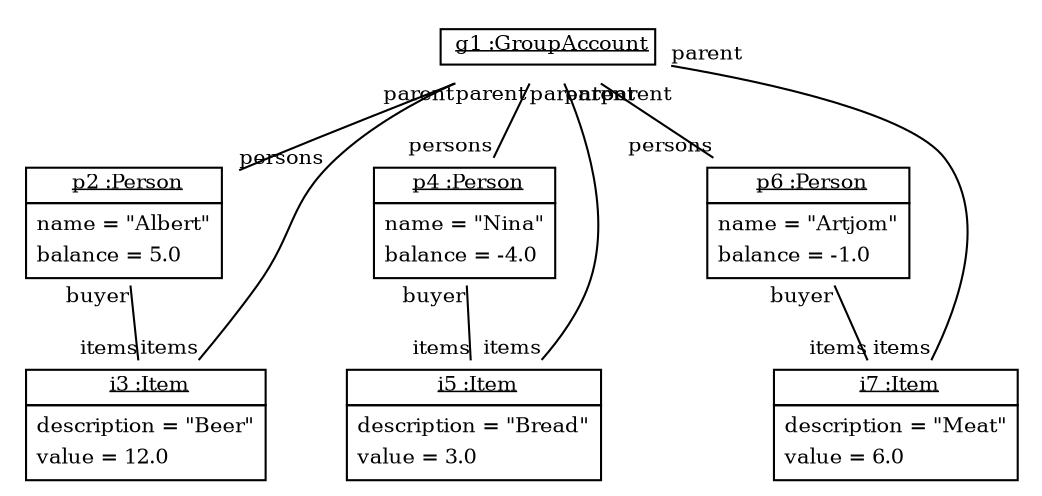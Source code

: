 graph ObjectDiagram {
   node [shape = none, fontsize = 10];
   edge [fontsize = 10];
   compound=true;

g1 [label=<<table border='0' cellborder='1' cellspacing='0'> <tr> <td> <u>g1 :GroupAccount</u></td></tr></table>>];
p2 [label=<<table border='0' cellborder='1' cellspacing='0'> <tr> <td> <u>p2 :Person</u></td></tr><tr><td><table border='0' cellborder='0' cellspacing='0'><tr><td align='left'>name = "Albert"</td></tr><tr><td align='left'>balance = 5.0</td></tr></table></td></tr></table>>];
i3 [label=<<table border='0' cellborder='1' cellspacing='0'> <tr> <td> <u>i3 :Item</u></td></tr><tr><td><table border='0' cellborder='0' cellspacing='0'><tr><td align='left'>description = "Beer"</td></tr><tr><td align='left'>value = 12.0</td></tr></table></td></tr></table>>];
p4 [label=<<table border='0' cellborder='1' cellspacing='0'> <tr> <td> <u>p4 :Person</u></td></tr><tr><td><table border='0' cellborder='0' cellspacing='0'><tr><td align='left'>name = "Nina"</td></tr><tr><td align='left'>balance = -4.0</td></tr></table></td></tr></table>>];
i5 [label=<<table border='0' cellborder='1' cellspacing='0'> <tr> <td> <u>i5 :Item</u></td></tr><tr><td><table border='0' cellborder='0' cellspacing='0'><tr><td align='left'>description = "Bread"</td></tr><tr><td align='left'>value = 3.0</td></tr></table></td></tr></table>>];
p6 [label=<<table border='0' cellborder='1' cellspacing='0'> <tr> <td> <u>p6 :Person</u></td></tr><tr><td><table border='0' cellborder='0' cellspacing='0'><tr><td align='left'>name = "Artjom"</td></tr><tr><td align='left'>balance = -1.0</td></tr></table></td></tr></table>>];
i7 [label=<<table border='0' cellborder='1' cellspacing='0'> <tr> <td> <u>i7 :Item</u></td></tr><tr><td><table border='0' cellborder='0' cellspacing='0'><tr><td align='left'>description = "Meat"</td></tr><tr><td align='left'>value = 6.0</td></tr></table></td></tr></table>>];

g1 -- p2 [headlabel = "persons" taillabel = "parent"];
g1 -- p4 [headlabel = "persons" taillabel = "parent"];
g1 -- p6 [headlabel = "persons" taillabel = "parent"];
g1 -- i3 [headlabel = "items" taillabel = "parent"];
g1 -- i5 [headlabel = "items" taillabel = "parent"];
g1 -- i7 [headlabel = "items" taillabel = "parent"];
p2 -- i3 [headlabel = "items" taillabel = "buyer"];
p4 -- i5 [headlabel = "items" taillabel = "buyer"];
p6 -- i7 [headlabel = "items" taillabel = "buyer"];
}
